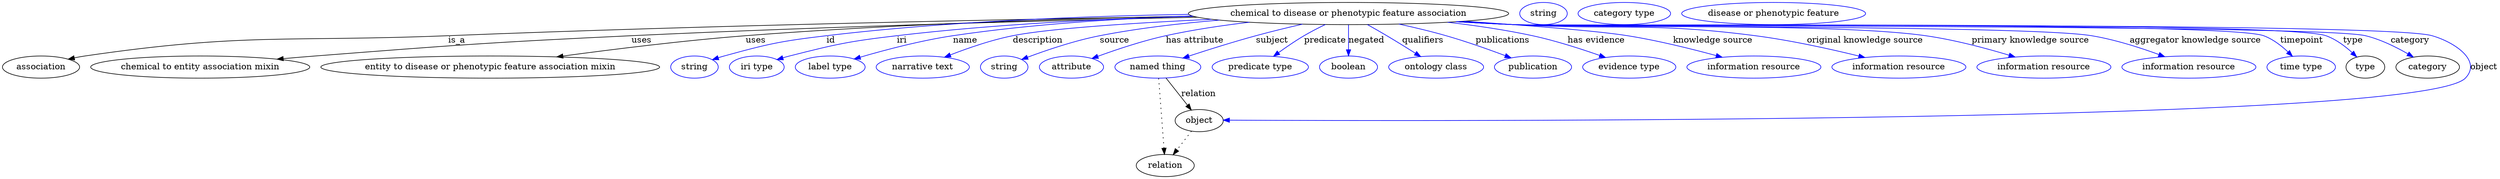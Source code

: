 digraph {
	graph [bb="0,0,4040.4,283"];
	node [label="\N"];
	"chemical to disease or phenotypic feature association"	[height=0.5,
		label="chemical to disease or phenotypic feature association",
		pos="2180.4,265",
		width=7.2035];
	association	[height=0.5,
		pos="62.394,178",
		width=1.7332];
	"chemical to disease or phenotypic feature association" -> association	[label=is_a,
		lp="737.39,221.5",
		pos="e,106.71,190.75 1929.6,260.41 1639.2,255.69 1146.6,245.93 723.39,229 461.42,218.52 393.87,233.6 134.39,196 128.61,195.16 122.61,\
194.09 116.65,192.88"];
	"chemical to entity association mixin"	[height=0.5,
		pos="320.39,178",
		width=4.9287];
	"chemical to disease or phenotypic feature association" -> "chemical to entity association mixin"	[label=uses,
		lp="1035.9,221.5",
		pos="e,445.34,190.82 1935.4,259.05 1700.4,253.72 1335.5,243.95 1019.4,229 791.62,218.23 734.74,213.66 507.39,196 490.62,194.7 473,193.23 \
455.57,191.71"];
	"entity to disease or phenotypic feature association mixin"	[height=0.5,
		pos="790.39,178",
		width=7.6188];
	"chemical to disease or phenotypic feature association" -> "entity to disease or phenotypic feature association mixin"	[label=uses,
		lp="1220.9,221.5",
		pos="e,898.24,194.55 1928,260.79 1730.8,256.87 1449.8,248.19 1204.4,229 1104.2,221.16 990.87,207.12 908.17,195.91"];
	id	[color=blue,
		height=0.5,
		label=string,
		pos="1121.4,178",
		width=1.0652];
	"chemical to disease or phenotypic feature association" -> id	[color=blue,
		label=id,
		lp="1342.4,221.5",
		pos="e,1150.1,189.93 1921.6,263.64 1753.9,260.85 1531.1,252.37 1335.4,229 1260.7,220.08 1241.9,215.94 1169.4,196 1166.2,195.13 1163,194.16 \
1159.8,193.13",
		style=solid];
	iri	[color=blue,
		height=0.5,
		label="iri type",
		pos="1222.4,178",
		width=1.2277];
	"chemical to disease or phenotypic feature association" -> iri	[color=blue,
		label=iri,
		lp="1457.4,221.5",
		pos="e,1255,190.15 1928.5,260.6 1787.2,256.53 1608.1,247.75 1449.4,229 1371.2,219.76 1351.7,215.39 1275.4,196 1272,195.13 1268.4,194.16 \
1264.9,193.14",
		style=solid];
	name	[color=blue,
		height=0.5,
		label="label type",
		pos="1341.4,178",
		width=1.5707];
	"chemical to disease or phenotypic feature association" -> name	[color=blue,
		label=name,
		lp="1560.4,221.5",
		pos="e,1380.2,191.14 1927,261.12 1809,256.98 1666.9,247.99 1540.4,229 1488.3,221.18 1429.9,205.7 1390,194.02",
		style=solid];
	description	[color=blue,
		height=0.5,
		label="narrative text",
		pos="1491.4,178",
		width=2.0943];
	"chemical to disease or phenotypic feature association" -> description	[color=blue,
		label=description,
		lp="1677.9,221.5",
		pos="e,1526.7,194.04 1958.7,255.63 1836.4,249.85 1697.6,241.02 1637.4,229 1602.6,222.05 1564.8,208.92 1536.3,197.85",
		style=solid];
	source	[color=blue,
		height=0.5,
		label=string,
		pos="1623.4,178",
		width=1.0652];
	"chemical to disease or phenotypic feature association" -> source	[color=blue,
		label=source,
		lp="1801.4,221.5",
		pos="e,1651.5,190.42 1971.3,254.33 1908.6,249.15 1839.9,241.2 1777.4,229 1736.7,221.05 1691.8,205.66 1661,194.04",
		style=solid];
	"has attribute"	[color=blue,
		height=0.5,
		label=attribute,
		pos="1731.4,178",
		width=1.4443];
	"chemical to disease or phenotypic feature association" -> "has attribute"	[color=blue,
		label="has attribute",
		lp="1931.4,221.5",
		pos="e,1764.6,191.97 2019.7,250.86 1975.5,245.66 1927.9,238.57 1884.4,229 1846.3,220.62 1804.4,206.54 1774,195.45",
		style=solid];
	subject	[color=blue,
		height=0.5,
		label="named thing",
		pos="1871.4,178",
		width=1.9318];
	"chemical to disease or phenotypic feature association" -> subject	[color=blue,
		label=subject,
		lp="2056.4,221.5",
		pos="e,1912,192.7 2105.7,247.75 2081.6,242.18 2054.8,235.67 2030.4,229 1993.7,218.98 1952.9,206.08 1921.7,195.9",
		style=solid];
	predicate	[color=blue,
		height=0.5,
		label="predicate type",
		pos="2037.4,178",
		width=2.1665];
	"chemical to disease or phenotypic feature association" -> predicate	[color=blue,
		label=predicate,
		lp="2142.4,221.5",
		pos="e,2058.9,195.48 2142.8,247.13 2131.5,241.71 2119.3,235.43 2108.4,229 2094.4,220.72 2079.5,210.52 2067.1,201.5",
		style=solid];
	negated	[color=blue,
		height=0.5,
		label=boolean,
		pos="2180.4,178",
		width=1.2999];
	"chemical to disease or phenotypic feature association" -> negated	[color=blue,
		label=negated,
		lp="2209.4,221.5",
		pos="e,2180.4,196.18 2180.4,246.8 2180.4,235.16 2180.4,219.55 2180.4,206.24",
		style=solid];
	qualifiers	[color=blue,
		height=0.5,
		label="ontology class",
		pos="2321.4,178",
		width=2.1304];
	"chemical to disease or phenotypic feature association" -> qualifiers	[color=blue,
		label=qualifiers,
		lp="2300.9,221.5",
		pos="e,2296.7,195.09 2211.2,247.04 2221.2,241.4 2232.3,235.03 2242.4,229 2257.5,219.98 2273.9,209.64 2287.9,200.72",
		style=solid];
	publications	[color=blue,
		height=0.5,
		label=publication,
		pos="2478.4,178",
		width=1.7332];
	"chemical to disease or phenotypic feature association" -> publications	[color=blue,
		label=publications,
		lp="2429.4,221.5",
		pos="e,2443.1,192.98 2262.5,247.86 2287.1,242.48 2314,236.04 2338.4,229 2370.6,219.71 2406.3,206.96 2433.5,196.66",
		style=solid];
	"has evidence"	[color=blue,
		height=0.5,
		label="evidence type",
		pos="2634.4,178",
		width=2.0943];
	"chemical to disease or phenotypic feature association" -> "has evidence"	[color=blue,
		label="has evidence",
		lp="2580.9,221.5",
		pos="e,2595.9,193.53 2340.5,250.81 2385.1,245.6 2433.4,238.51 2477.4,229 2514.6,220.96 2555.6,207.76 2586.3,196.95",
		style=solid];
	"knowledge source"	[color=blue,
		height=0.5,
		label="information resource",
		pos="2836.4,178",
		width=3.015];
	"chemical to disease or phenotypic feature association" -> "knowledge source"	[color=blue,
		label="knowledge source",
		lp="2769.9,221.5",
		pos="e,2785,193.97 2367.5,252.52 2468.1,245.74 2581.6,236.96 2631.4,229 2680.4,221.18 2734.8,207.66 2775.3,196.64",
		style=solid];
	"original knowledge source"	[color=blue,
		height=0.5,
		label="information resource",
		pos="3071.4,178",
		width=3.015];
	"chemical to disease or phenotypic feature association" -> "original knowledge source"	[color=blue,
		label="original knowledge source",
		lp="3016.4,221.5",
		pos="e,3016.3,193.52 2362,252.11 2391.2,250.31 2421.1,248.55 2449.4,247 2622.2,237.54 2666.8,251.23 2838.4,229 2895.7,221.57 2959.9,207.36 \
3006.4,195.97",
		style=solid];
	"primary knowledge source"	[color=blue,
		height=0.5,
		label="information resource",
		pos="3306.4,178",
		width=3.015];
	"chemical to disease or phenotypic feature association" -> "primary knowledge source"	[color=blue,
		label="primary knowledge source",
		lp="3284.4,221.5",
		pos="e,3259.7,194.37 2358,251.87 2388.4,250.05 2419.8,248.33 2449.4,247 2597.1,240.34 2968,249.76 3114.4,229 3160.7,222.43 3212,208.75 \
3249.8,197.36",
		style=solid];
	"aggregator knowledge source"	[color=blue,
		height=0.5,
		label="information resource",
		pos="3541.4,178",
		width=3.015];
	"chemical to disease or phenotypic feature association" -> "aggregator knowledge source"	[color=blue,
		label="aggregator knowledge source",
		lp="3551.9,221.5",
		pos="e,3502.2,194.87 2356.5,251.76 2387.4,249.93 2419.4,248.24 2449.4,247 2553.1,242.73 3281,245.83 3383.4,229 3420.9,222.83 3461.8,209.7 \
3492.6,198.44",
		style=solid];
	timepoint	[color=blue,
		height=0.5,
		label="time type",
		pos="3723.4,178",
		width=1.5346];
	"chemical to disease or phenotypic feature association" -> timepoint	[color=blue,
		label=timepoint,
		lp="3724.4,221.5",
		pos="e,3709.2,195.45 2355.4,251.71 2386.7,249.86 2419,248.19 2449.4,247 2516.7,244.37 3599.1,252.16 3662.4,229 3677.3,223.55 3691.2,212.79 \
3702,202.64",
		style=solid];
	type	[height=0.5,
		pos="3827.4,178",
		width=0.86659];
	"chemical to disease or phenotypic feature association" -> type	[color=blue,
		label=type,
		lp="3807.4,221.5",
		pos="e,3813.3,194.49 2355.4,251.68 2386.7,249.84 2419,248.17 2449.4,247 2522.3,244.2 3694.5,253.24 3763.4,229 3779.4,223.37 3794.5,212 \
3806,201.52",
		style=solid];
	category	[height=0.5,
		pos="3928.4,178",
		width=1.4263];
	"chemical to disease or phenotypic feature association" -> category	[color=blue,
		label=category,
		lp="3899.9,221.5",
		pos="e,3905.1,194.32 2355.1,251.69 2386.4,249.84 2418.9,248.16 2449.4,247 2525.9,244.08 3753,246.93 3827.4,229 3851.9,223.11 3877.2,210.51 \
3896.4,199.44",
		style=solid];
	object	[height=0.5,
		pos="1938.4,91",
		width=1.0832];
	"chemical to disease or phenotypic feature association" -> object	[color=blue,
		label=object,
		lp="4018.4,178",
		pos="e,1977.4,91.773 2355.1,251.66 2386.4,249.82 2418.9,248.15 2449.4,247 2531.9,243.9 3856.2,252.17 3935.4,229 3972.5,218.15 4015.3,\
187.79 3988.4,160 3916.6,85.817 2293,90.231 1987.7,91.721",
		style=solid];
	subject -> object	[label=relation,
		lp="1937.4,134.5",
		pos="e,1925.6,108.18 1884.6,160.21 1894.5,147.71 1908.1,130.45 1919.1,116.43"];
	relation	[height=0.5,
		pos="1883.4,18",
		width=1.2999];
	subject -> relation	[pos="e,1882.1,36.188 1872.7,159.79 1874.8,132.48 1878.8,78.994 1881.3,46.38",
		style=dotted];
	association_type	[color=blue,
		height=0.5,
		label=string,
		pos="2496.4,265",
		width=1.0652];
	association_category	[color=blue,
		height=0.5,
		label="category type",
		pos="2627.4,265",
		width=2.0762];
	object -> relation	[pos="e,1896.2,35.54 1925.9,73.889 1919,64.939 1910.2,53.617 1902.4,43.584",
		style=dotted];
	"chemical to disease or phenotypic feature association_object"	[color=blue,
		height=0.5,
		label="disease or phenotypic feature",
		pos="2869.4,265",
		width=4.1344];
}
